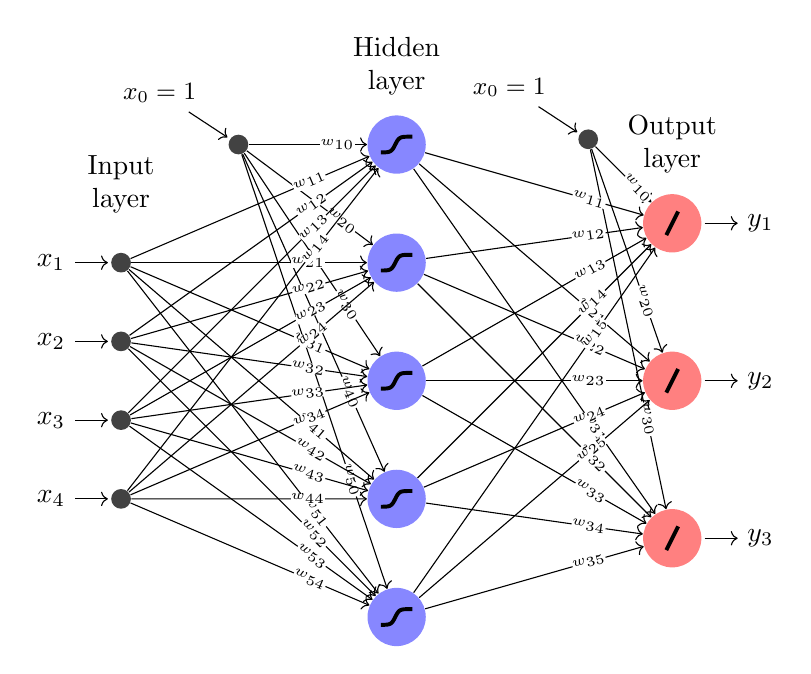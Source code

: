 \def\layersep{3.5cm}
%\sffamily

\newsavebox\logitbox
\savebox\logitbox{\draw[color=black,scale=0.2,line width=0.5mm] plot[mark=none, samples=50, domain=-8:8,] ({\x/8},{2/(2+exp(-\x))-0.5});;}

\newsavebox\linearbox
\savebox\linearbox{\draw[color=black,scale=0.15,line width=0.5mm] plot[mark=none,samples=2,domain=-3:3,] ({\x/6},{\x/3 - 0.0});;}

\tikzstyle{every pin edge}=[<-,shorten <=1pt]
\tikzstyle{neuron}=[circle,fill=black!25,minimum size=0.74cm,inner sep=0pt]
\tikzstyle{input neuron}=[neuron, fill=black!74, minimum size=0.25cm];
\tikzstyle{output neuron}=[neuron, fill=red!50];
\tikzstyle{hidden neuron}=[neuron, fill=blue!47];
\tikzstyle{annot} = [text width=4em, text centered]

% Draw the input layer nodes
\foreach \name / \y in {1,...,4}
% This is the same as writing \foreach \name / \y in {1/1,2/2,3/3,4/4}
    \node[input neuron, pin=left:$x_{\y}$] (I-\name) at (0,-\y) {};

% Draw the hidden layer nodes
\foreach \name / \y in {1,...,5}
    \path[yshift=2.0cm] node[hidden neuron] (H-\name) at (\layersep,-1.5*\y cm) {\usebox\logitbox};

\node[input neuron] (I-0) [left=1.5cm of H-1,pin=north west:{\small${x_0=1}$}] {};

% Draw the output layer nodes
\foreach \name / \y in {1,...,3}
    \path[yshift=1.5cm, xshift=\layersep] node[output neuron,pin={[pin edge={->}]right:$y_\y$}] (O-\name) at (\layersep,-2.0*\y cm) {\usebox\linearbox};

% Draw the output layer node
%\node[output neuron, pin={[pin edge={->}]right:Output}, right of=H-3] (O) {};

\node[input neuron] (H-0) [above left=1cm of O-1,pin=north west:{\small${x_0=1}$}] {};

% Connect every node in the input layer with every node in the
% hidden layer.
\foreach \source in {0,...,4}
    \foreach \dest in {1,...,5}
        \path [->] (I-\source) edge node [sloped,near end,fill=white!98,inner sep=0pt] {\tiny $w_{\dest\source}$} (H-\dest);

\foreach \source in {0,...,5}
    \foreach \dest in {1,...,3}
        \path [->] (H-\source) edge node [sloped,near end,fill=white!98,inner sep=0pt] {\tiny $w_{\dest\source}$} (O-\dest);

% Connect every node in the hidden layer with the output layer
% \foreach \source in {1,...,5}
%    \path (H-\source) edge (O);

% Annotate the layers
\node[annot,above of=H-1] (hl) {Hidden layer};
\node[annot,above of=I-1] {Input layer};
\node[annot,above of=O-1] {Output layer};
